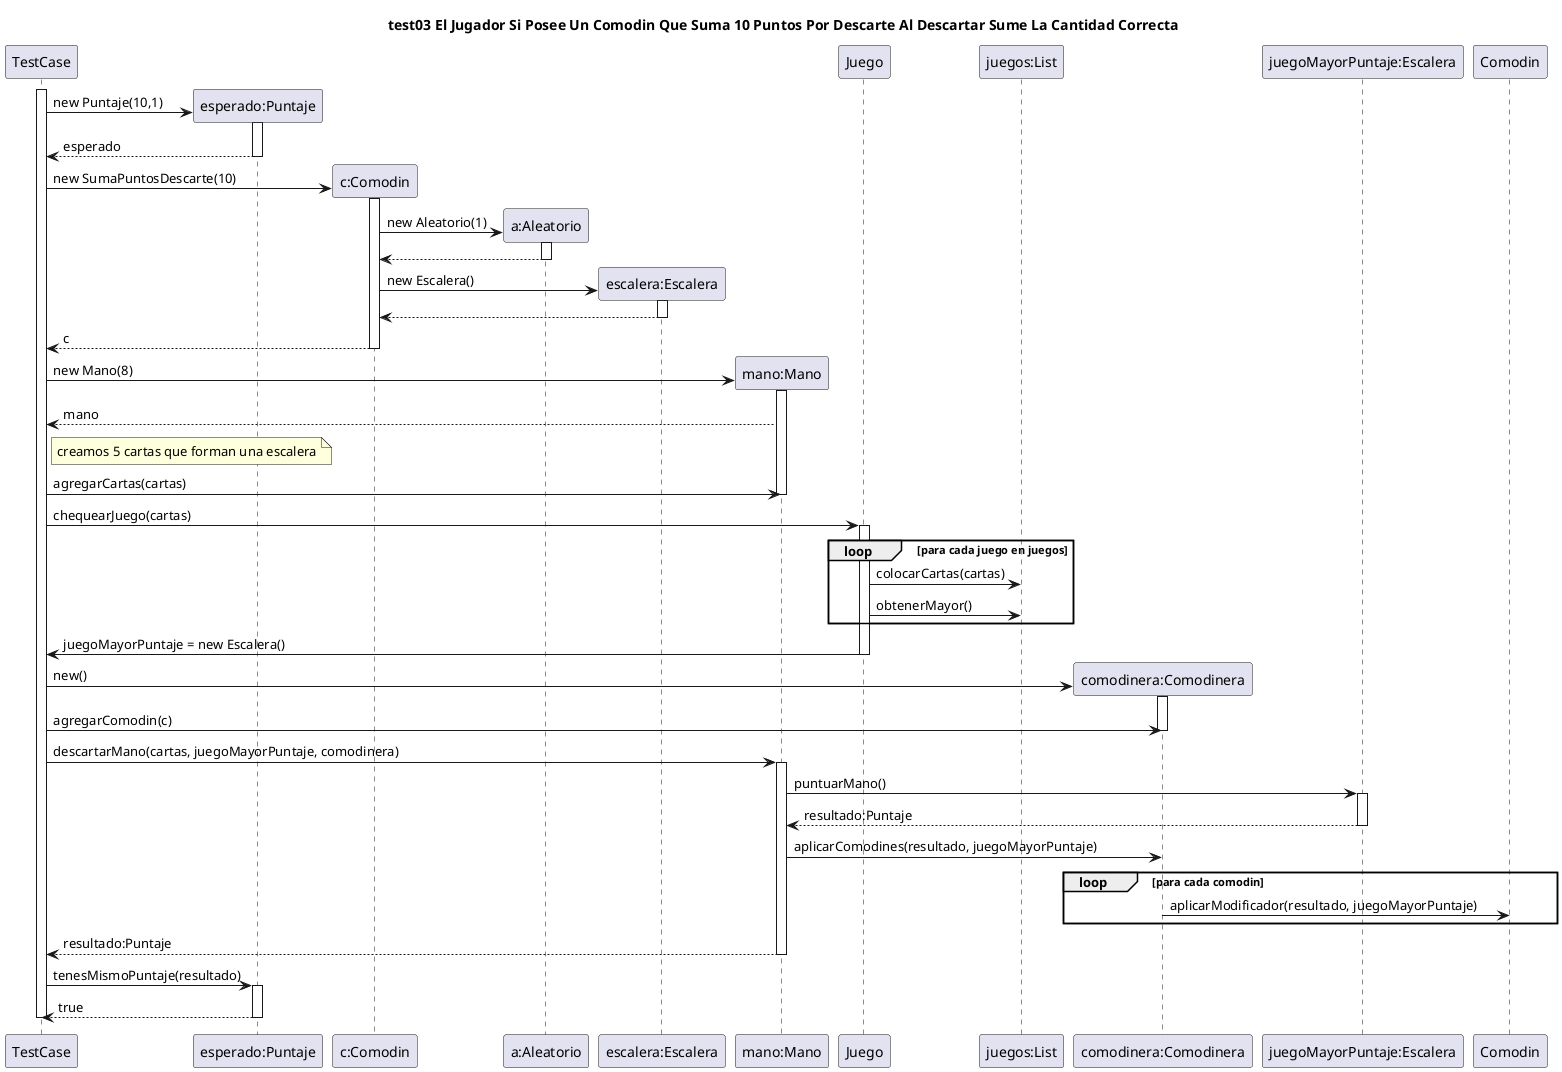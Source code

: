 @startuml casoDeUso3
title "test03 El Jugador Si Posee Un Comodin Que Suma 10 Puntos Por Descarte Al Descartar Sume La Cantidad Correcta"

participant "TestCase" as TestCase

activate TestCase

TestCase -> "esperado:Puntaje" as esperado **: new Puntaje(10,1)
activate esperado
TestCase <-- esperado : esperado
deactivate esperado

TestCase -> "c:Comodin" as comodin **: new SumaPuntosDescarte(10)

activate comodin
comodin -> "a:Aleatorio" as aleatorio **: new Aleatorio(1)
activate aleatorio
comodin <-- aleatorio
deactivate aleatorio
comodin -> "escalera:Escalera" as escalera ** : new Escalera()
activate escalera
comodin <-- escalera
deactivate escalera
TestCase <-- comodin : c
deactivate comodin

TestCase -> "mano:Mano" as mano **: new Mano(8)
activate mano
TestCase <-- mano : mano
note right of TestCase: creamos 5 cartas que forman una escalera
TestCase -> mano : agregarCartas(cartas)
deactivate mano

TestCase -> "Juego" as juego : chequearJuego(cartas)
activate juego

loop para cada juego en juegos
juego -> "juegos:List" as juegos : colocarCartas(cartas)
juego -> juegos: obtenerMayor()
end

TestCase <- juego : juegoMayorPuntaje = new Escalera()
deactivate juego

TestCase -> "comodinera:Comodinera" as comodinera **: new()
activate comodinera
TestCase -> comodinera : agregarComodin(c)
deactivate comodinera


TestCase -> mano : descartarMano(cartas, juegoMayorPuntaje, comodinera)
activate mano
mano -> "juegoMayorPuntaje:Escalera" as mejor : puntuarMano()
activate mejor
mano <-- mejor : resultado:Puntaje
deactivate mejor

mano -> comodinera : aplicarComodines(resultado, juegoMayorPuntaje)
loop para cada comodin
comodinera -> "Comodin" : aplicarModificador(resultado, juegoMayorPuntaje)
end
TestCase <-- mano : resultado:Puntaje
deactivate mano


TestCase -> esperado : tenesMismoPuntaje(resultado)
activate esperado
TestCase <-- esperado : true
deactivate esperado

deactivate TestCase
@enduml
